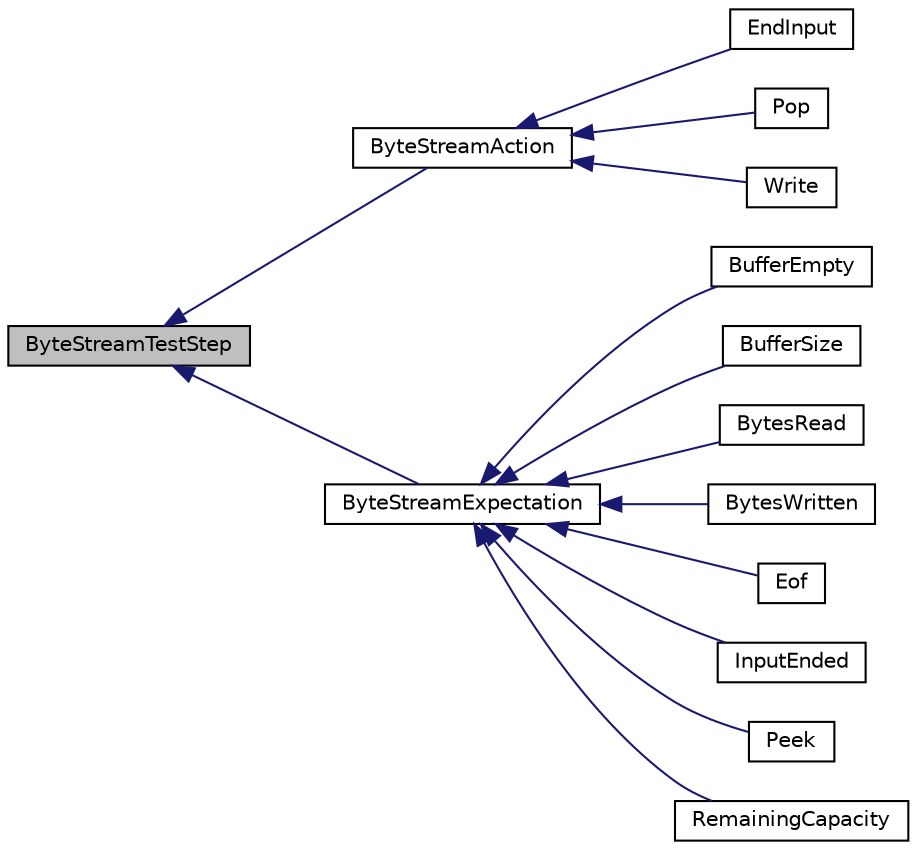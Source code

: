 digraph "ByteStreamTestStep"
{
 // LATEX_PDF_SIZE
  edge [fontname="Helvetica",fontsize="10",labelfontname="Helvetica",labelfontsize="10"];
  node [fontname="Helvetica",fontsize="10",shape=record];
  rankdir="LR";
  Node1 [label="ByteStreamTestStep",height=0.2,width=0.4,color="black", fillcolor="grey75", style="filled", fontcolor="black",tooltip=" "];
  Node1 -> Node2 [dir="back",color="midnightblue",fontsize="10",style="solid",fontname="Helvetica"];
  Node2 [label="ByteStreamAction",height=0.2,width=0.4,color="black", fillcolor="white", style="filled",URL="$structByteStreamAction.html",tooltip=" "];
  Node2 -> Node3 [dir="back",color="midnightblue",fontsize="10",style="solid",fontname="Helvetica"];
  Node3 [label="EndInput",height=0.2,width=0.4,color="black", fillcolor="white", style="filled",URL="$structEndInput.html",tooltip=" "];
  Node2 -> Node4 [dir="back",color="midnightblue",fontsize="10",style="solid",fontname="Helvetica"];
  Node4 [label="Pop",height=0.2,width=0.4,color="black", fillcolor="white", style="filled",URL="$structPop.html",tooltip=" "];
  Node2 -> Node5 [dir="back",color="midnightblue",fontsize="10",style="solid",fontname="Helvetica"];
  Node5 [label="Write",height=0.2,width=0.4,color="black", fillcolor="white", style="filled",URL="$structWrite.html",tooltip=" "];
  Node1 -> Node6 [dir="back",color="midnightblue",fontsize="10",style="solid",fontname="Helvetica"];
  Node6 [label="ByteStreamExpectation",height=0.2,width=0.4,color="black", fillcolor="white", style="filled",URL="$structByteStreamExpectation.html",tooltip=" "];
  Node6 -> Node7 [dir="back",color="midnightblue",fontsize="10",style="solid",fontname="Helvetica"];
  Node7 [label="BufferEmpty",height=0.2,width=0.4,color="black", fillcolor="white", style="filled",URL="$structBufferEmpty.html",tooltip=" "];
  Node6 -> Node8 [dir="back",color="midnightblue",fontsize="10",style="solid",fontname="Helvetica"];
  Node8 [label="BufferSize",height=0.2,width=0.4,color="black", fillcolor="white", style="filled",URL="$structBufferSize.html",tooltip=" "];
  Node6 -> Node9 [dir="back",color="midnightblue",fontsize="10",style="solid",fontname="Helvetica"];
  Node9 [label="BytesRead",height=0.2,width=0.4,color="black", fillcolor="white", style="filled",URL="$structBytesRead.html",tooltip=" "];
  Node6 -> Node10 [dir="back",color="midnightblue",fontsize="10",style="solid",fontname="Helvetica"];
  Node10 [label="BytesWritten",height=0.2,width=0.4,color="black", fillcolor="white", style="filled",URL="$structBytesWritten.html",tooltip=" "];
  Node6 -> Node11 [dir="back",color="midnightblue",fontsize="10",style="solid",fontname="Helvetica"];
  Node11 [label="Eof",height=0.2,width=0.4,color="black", fillcolor="white", style="filled",URL="$structEof.html",tooltip=" "];
  Node6 -> Node12 [dir="back",color="midnightblue",fontsize="10",style="solid",fontname="Helvetica"];
  Node12 [label="InputEnded",height=0.2,width=0.4,color="black", fillcolor="white", style="filled",URL="$structInputEnded.html",tooltip=" "];
  Node6 -> Node13 [dir="back",color="midnightblue",fontsize="10",style="solid",fontname="Helvetica"];
  Node13 [label="Peek",height=0.2,width=0.4,color="black", fillcolor="white", style="filled",URL="$structPeek.html",tooltip=" "];
  Node6 -> Node14 [dir="back",color="midnightblue",fontsize="10",style="solid",fontname="Helvetica"];
  Node14 [label="RemainingCapacity",height=0.2,width=0.4,color="black", fillcolor="white", style="filled",URL="$structRemainingCapacity.html",tooltip=" "];
}
